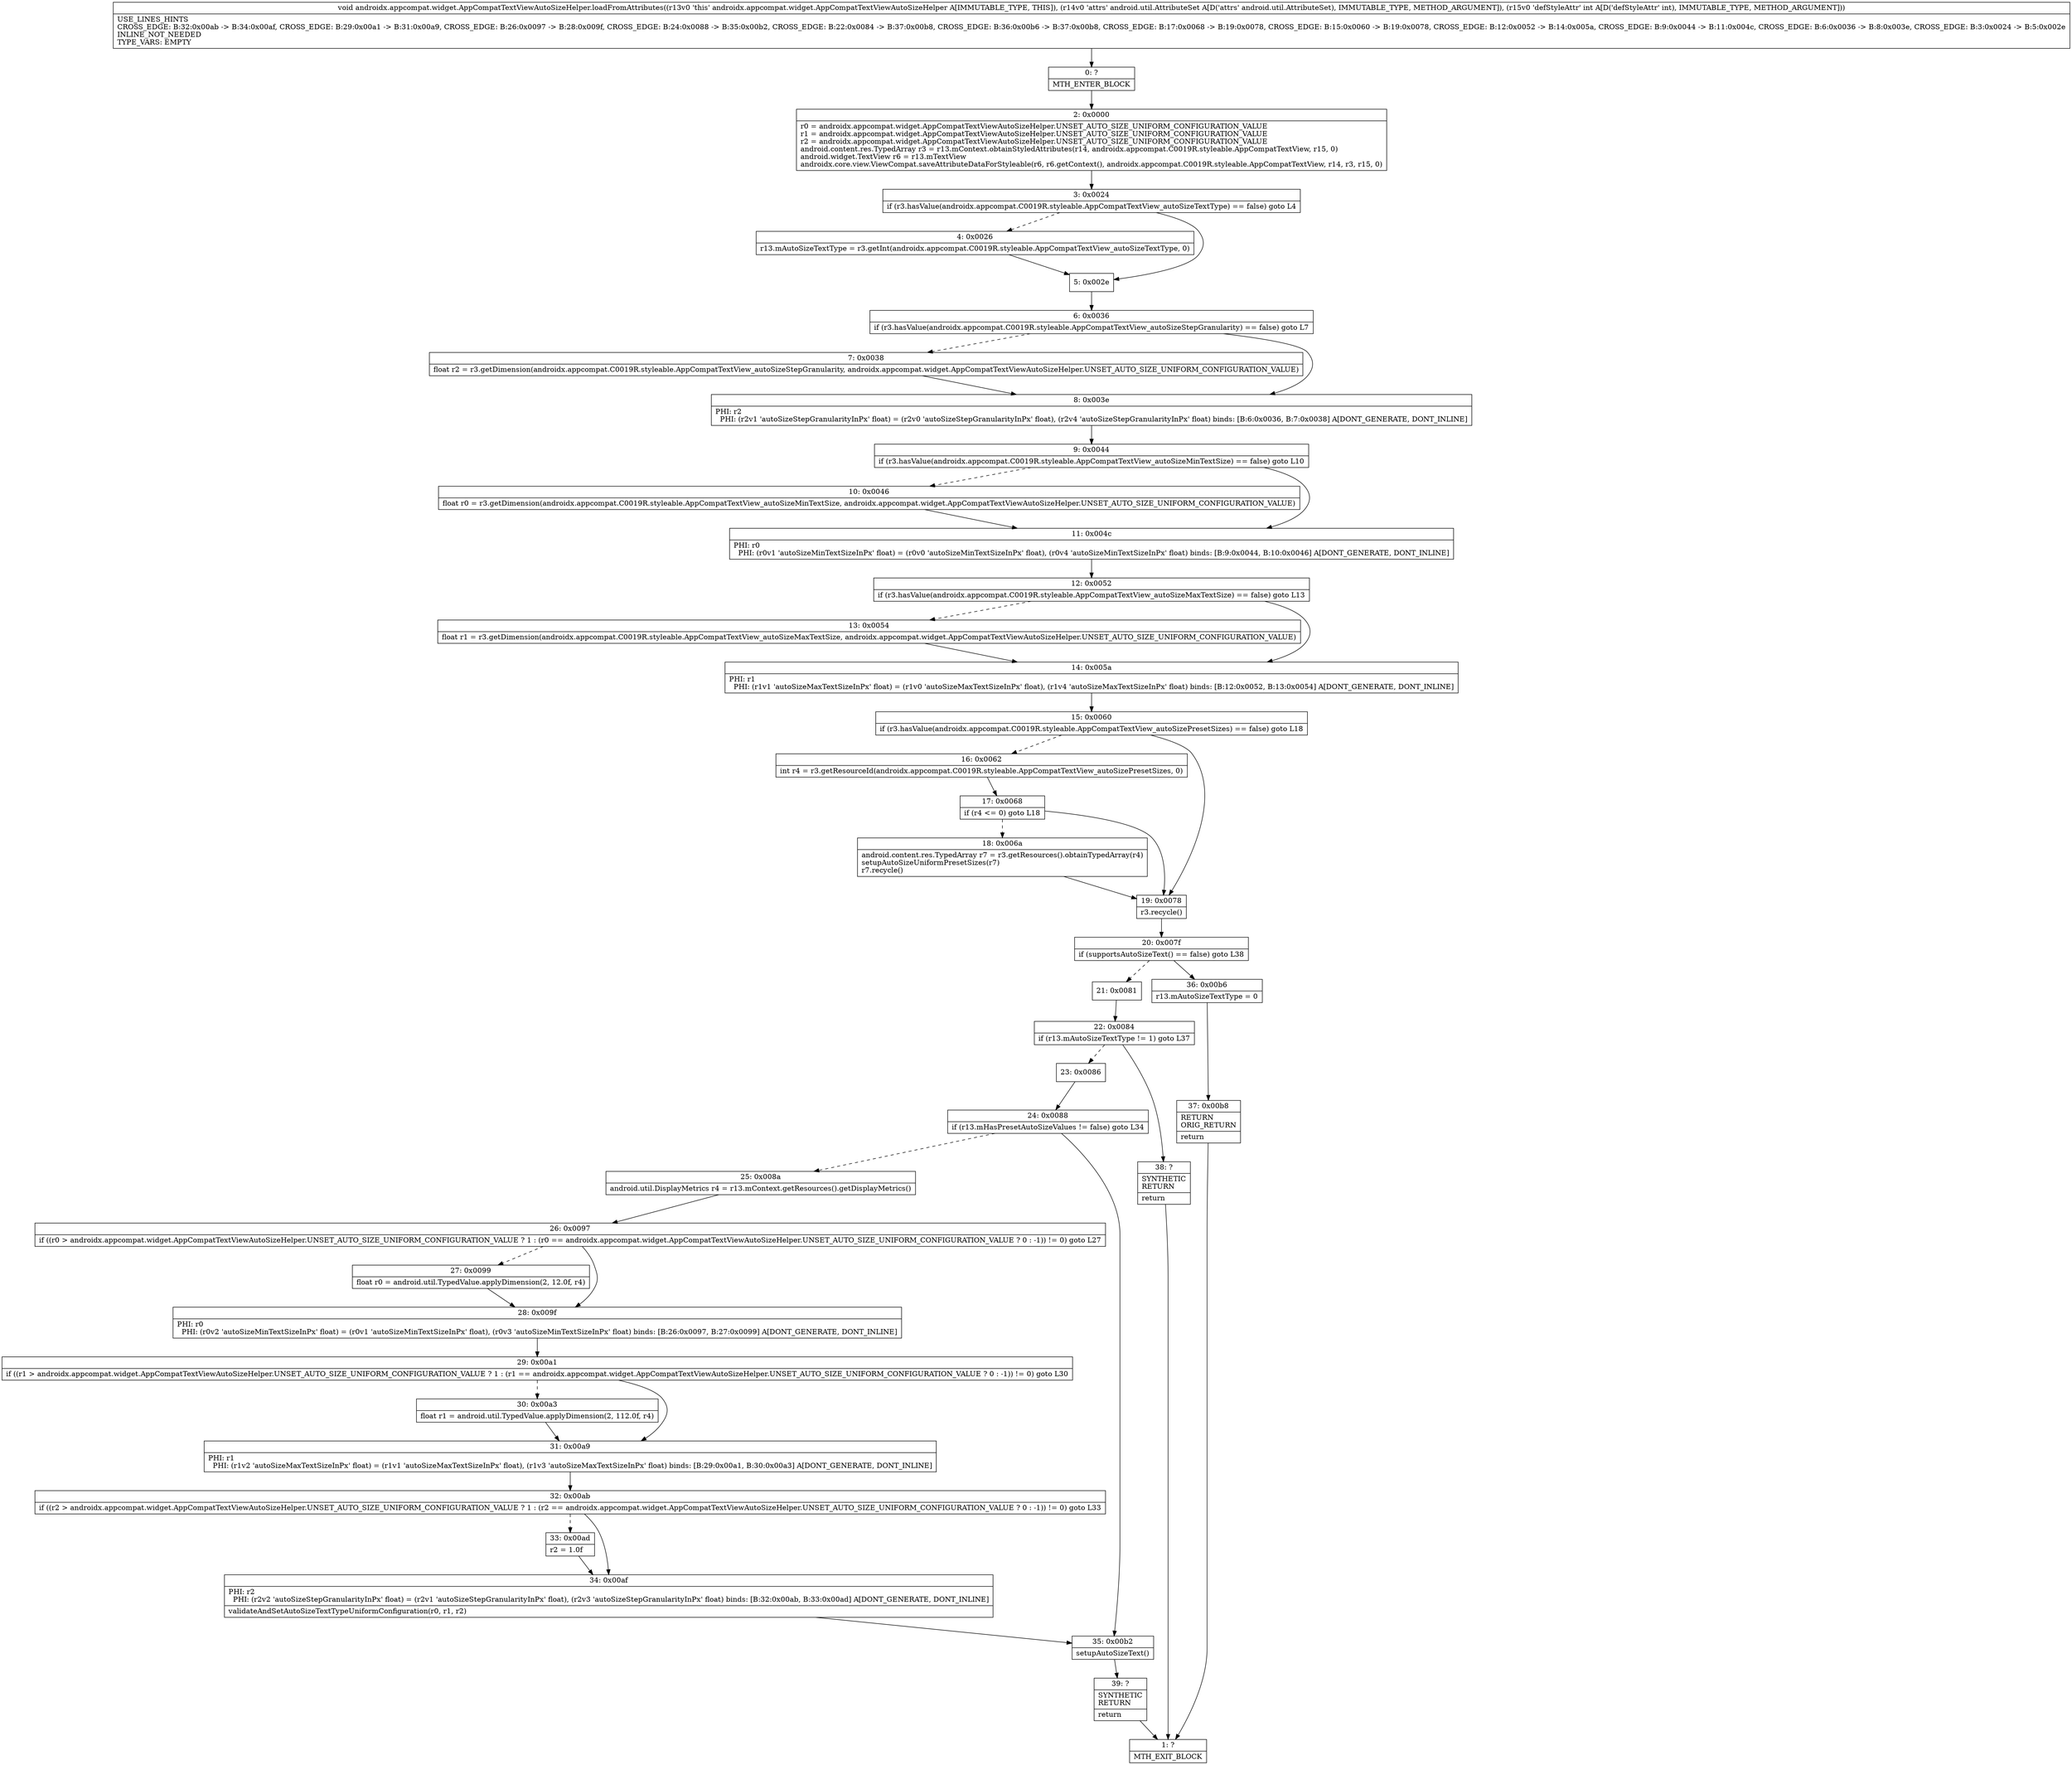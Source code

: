 digraph "CFG forandroidx.appcompat.widget.AppCompatTextViewAutoSizeHelper.loadFromAttributes(Landroid\/util\/AttributeSet;I)V" {
Node_0 [shape=record,label="{0\:\ ?|MTH_ENTER_BLOCK\l}"];
Node_2 [shape=record,label="{2\:\ 0x0000|r0 = androidx.appcompat.widget.AppCompatTextViewAutoSizeHelper.UNSET_AUTO_SIZE_UNIFORM_CONFIGURATION_VALUE\lr1 = androidx.appcompat.widget.AppCompatTextViewAutoSizeHelper.UNSET_AUTO_SIZE_UNIFORM_CONFIGURATION_VALUE\lr2 = androidx.appcompat.widget.AppCompatTextViewAutoSizeHelper.UNSET_AUTO_SIZE_UNIFORM_CONFIGURATION_VALUE\landroid.content.res.TypedArray r3 = r13.mContext.obtainStyledAttributes(r14, androidx.appcompat.C0019R.styleable.AppCompatTextView, r15, 0)\landroid.widget.TextView r6 = r13.mTextView\landroidx.core.view.ViewCompat.saveAttributeDataForStyleable(r6, r6.getContext(), androidx.appcompat.C0019R.styleable.AppCompatTextView, r14, r3, r15, 0)\l}"];
Node_3 [shape=record,label="{3\:\ 0x0024|if (r3.hasValue(androidx.appcompat.C0019R.styleable.AppCompatTextView_autoSizeTextType) == false) goto L4\l}"];
Node_4 [shape=record,label="{4\:\ 0x0026|r13.mAutoSizeTextType = r3.getInt(androidx.appcompat.C0019R.styleable.AppCompatTextView_autoSizeTextType, 0)\l}"];
Node_5 [shape=record,label="{5\:\ 0x002e}"];
Node_6 [shape=record,label="{6\:\ 0x0036|if (r3.hasValue(androidx.appcompat.C0019R.styleable.AppCompatTextView_autoSizeStepGranularity) == false) goto L7\l}"];
Node_7 [shape=record,label="{7\:\ 0x0038|float r2 = r3.getDimension(androidx.appcompat.C0019R.styleable.AppCompatTextView_autoSizeStepGranularity, androidx.appcompat.widget.AppCompatTextViewAutoSizeHelper.UNSET_AUTO_SIZE_UNIFORM_CONFIGURATION_VALUE)\l}"];
Node_8 [shape=record,label="{8\:\ 0x003e|PHI: r2 \l  PHI: (r2v1 'autoSizeStepGranularityInPx' float) = (r2v0 'autoSizeStepGranularityInPx' float), (r2v4 'autoSizeStepGranularityInPx' float) binds: [B:6:0x0036, B:7:0x0038] A[DONT_GENERATE, DONT_INLINE]\l}"];
Node_9 [shape=record,label="{9\:\ 0x0044|if (r3.hasValue(androidx.appcompat.C0019R.styleable.AppCompatTextView_autoSizeMinTextSize) == false) goto L10\l}"];
Node_10 [shape=record,label="{10\:\ 0x0046|float r0 = r3.getDimension(androidx.appcompat.C0019R.styleable.AppCompatTextView_autoSizeMinTextSize, androidx.appcompat.widget.AppCompatTextViewAutoSizeHelper.UNSET_AUTO_SIZE_UNIFORM_CONFIGURATION_VALUE)\l}"];
Node_11 [shape=record,label="{11\:\ 0x004c|PHI: r0 \l  PHI: (r0v1 'autoSizeMinTextSizeInPx' float) = (r0v0 'autoSizeMinTextSizeInPx' float), (r0v4 'autoSizeMinTextSizeInPx' float) binds: [B:9:0x0044, B:10:0x0046] A[DONT_GENERATE, DONT_INLINE]\l}"];
Node_12 [shape=record,label="{12\:\ 0x0052|if (r3.hasValue(androidx.appcompat.C0019R.styleable.AppCompatTextView_autoSizeMaxTextSize) == false) goto L13\l}"];
Node_13 [shape=record,label="{13\:\ 0x0054|float r1 = r3.getDimension(androidx.appcompat.C0019R.styleable.AppCompatTextView_autoSizeMaxTextSize, androidx.appcompat.widget.AppCompatTextViewAutoSizeHelper.UNSET_AUTO_SIZE_UNIFORM_CONFIGURATION_VALUE)\l}"];
Node_14 [shape=record,label="{14\:\ 0x005a|PHI: r1 \l  PHI: (r1v1 'autoSizeMaxTextSizeInPx' float) = (r1v0 'autoSizeMaxTextSizeInPx' float), (r1v4 'autoSizeMaxTextSizeInPx' float) binds: [B:12:0x0052, B:13:0x0054] A[DONT_GENERATE, DONT_INLINE]\l}"];
Node_15 [shape=record,label="{15\:\ 0x0060|if (r3.hasValue(androidx.appcompat.C0019R.styleable.AppCompatTextView_autoSizePresetSizes) == false) goto L18\l}"];
Node_16 [shape=record,label="{16\:\ 0x0062|int r4 = r3.getResourceId(androidx.appcompat.C0019R.styleable.AppCompatTextView_autoSizePresetSizes, 0)\l}"];
Node_17 [shape=record,label="{17\:\ 0x0068|if (r4 \<= 0) goto L18\l}"];
Node_18 [shape=record,label="{18\:\ 0x006a|android.content.res.TypedArray r7 = r3.getResources().obtainTypedArray(r4)\lsetupAutoSizeUniformPresetSizes(r7)\lr7.recycle()\l}"];
Node_19 [shape=record,label="{19\:\ 0x0078|r3.recycle()\l}"];
Node_20 [shape=record,label="{20\:\ 0x007f|if (supportsAutoSizeText() == false) goto L38\l}"];
Node_21 [shape=record,label="{21\:\ 0x0081}"];
Node_22 [shape=record,label="{22\:\ 0x0084|if (r13.mAutoSizeTextType != 1) goto L37\l}"];
Node_23 [shape=record,label="{23\:\ 0x0086}"];
Node_24 [shape=record,label="{24\:\ 0x0088|if (r13.mHasPresetAutoSizeValues != false) goto L34\l}"];
Node_25 [shape=record,label="{25\:\ 0x008a|android.util.DisplayMetrics r4 = r13.mContext.getResources().getDisplayMetrics()\l}"];
Node_26 [shape=record,label="{26\:\ 0x0097|if ((r0 \> androidx.appcompat.widget.AppCompatTextViewAutoSizeHelper.UNSET_AUTO_SIZE_UNIFORM_CONFIGURATION_VALUE ? 1 : (r0 == androidx.appcompat.widget.AppCompatTextViewAutoSizeHelper.UNSET_AUTO_SIZE_UNIFORM_CONFIGURATION_VALUE ? 0 : \-1)) != 0) goto L27\l}"];
Node_27 [shape=record,label="{27\:\ 0x0099|float r0 = android.util.TypedValue.applyDimension(2, 12.0f, r4)\l}"];
Node_28 [shape=record,label="{28\:\ 0x009f|PHI: r0 \l  PHI: (r0v2 'autoSizeMinTextSizeInPx' float) = (r0v1 'autoSizeMinTextSizeInPx' float), (r0v3 'autoSizeMinTextSizeInPx' float) binds: [B:26:0x0097, B:27:0x0099] A[DONT_GENERATE, DONT_INLINE]\l}"];
Node_29 [shape=record,label="{29\:\ 0x00a1|if ((r1 \> androidx.appcompat.widget.AppCompatTextViewAutoSizeHelper.UNSET_AUTO_SIZE_UNIFORM_CONFIGURATION_VALUE ? 1 : (r1 == androidx.appcompat.widget.AppCompatTextViewAutoSizeHelper.UNSET_AUTO_SIZE_UNIFORM_CONFIGURATION_VALUE ? 0 : \-1)) != 0) goto L30\l}"];
Node_30 [shape=record,label="{30\:\ 0x00a3|float r1 = android.util.TypedValue.applyDimension(2, 112.0f, r4)\l}"];
Node_31 [shape=record,label="{31\:\ 0x00a9|PHI: r1 \l  PHI: (r1v2 'autoSizeMaxTextSizeInPx' float) = (r1v1 'autoSizeMaxTextSizeInPx' float), (r1v3 'autoSizeMaxTextSizeInPx' float) binds: [B:29:0x00a1, B:30:0x00a3] A[DONT_GENERATE, DONT_INLINE]\l}"];
Node_32 [shape=record,label="{32\:\ 0x00ab|if ((r2 \> androidx.appcompat.widget.AppCompatTextViewAutoSizeHelper.UNSET_AUTO_SIZE_UNIFORM_CONFIGURATION_VALUE ? 1 : (r2 == androidx.appcompat.widget.AppCompatTextViewAutoSizeHelper.UNSET_AUTO_SIZE_UNIFORM_CONFIGURATION_VALUE ? 0 : \-1)) != 0) goto L33\l}"];
Node_33 [shape=record,label="{33\:\ 0x00ad|r2 = 1.0f\l}"];
Node_34 [shape=record,label="{34\:\ 0x00af|PHI: r2 \l  PHI: (r2v2 'autoSizeStepGranularityInPx' float) = (r2v1 'autoSizeStepGranularityInPx' float), (r2v3 'autoSizeStepGranularityInPx' float) binds: [B:32:0x00ab, B:33:0x00ad] A[DONT_GENERATE, DONT_INLINE]\l|validateAndSetAutoSizeTextTypeUniformConfiguration(r0, r1, r2)\l}"];
Node_35 [shape=record,label="{35\:\ 0x00b2|setupAutoSizeText()\l}"];
Node_39 [shape=record,label="{39\:\ ?|SYNTHETIC\lRETURN\l|return\l}"];
Node_1 [shape=record,label="{1\:\ ?|MTH_EXIT_BLOCK\l}"];
Node_38 [shape=record,label="{38\:\ ?|SYNTHETIC\lRETURN\l|return\l}"];
Node_36 [shape=record,label="{36\:\ 0x00b6|r13.mAutoSizeTextType = 0\l}"];
Node_37 [shape=record,label="{37\:\ 0x00b8|RETURN\lORIG_RETURN\l|return\l}"];
MethodNode[shape=record,label="{void androidx.appcompat.widget.AppCompatTextViewAutoSizeHelper.loadFromAttributes((r13v0 'this' androidx.appcompat.widget.AppCompatTextViewAutoSizeHelper A[IMMUTABLE_TYPE, THIS]), (r14v0 'attrs' android.util.AttributeSet A[D('attrs' android.util.AttributeSet), IMMUTABLE_TYPE, METHOD_ARGUMENT]), (r15v0 'defStyleAttr' int A[D('defStyleAttr' int), IMMUTABLE_TYPE, METHOD_ARGUMENT]))  | USE_LINES_HINTS\lCROSS_EDGE: B:32:0x00ab \-\> B:34:0x00af, CROSS_EDGE: B:29:0x00a1 \-\> B:31:0x00a9, CROSS_EDGE: B:26:0x0097 \-\> B:28:0x009f, CROSS_EDGE: B:24:0x0088 \-\> B:35:0x00b2, CROSS_EDGE: B:22:0x0084 \-\> B:37:0x00b8, CROSS_EDGE: B:36:0x00b6 \-\> B:37:0x00b8, CROSS_EDGE: B:17:0x0068 \-\> B:19:0x0078, CROSS_EDGE: B:15:0x0060 \-\> B:19:0x0078, CROSS_EDGE: B:12:0x0052 \-\> B:14:0x005a, CROSS_EDGE: B:9:0x0044 \-\> B:11:0x004c, CROSS_EDGE: B:6:0x0036 \-\> B:8:0x003e, CROSS_EDGE: B:3:0x0024 \-\> B:5:0x002e\lINLINE_NOT_NEEDED\lTYPE_VARS: EMPTY\l}"];
MethodNode -> Node_0;Node_0 -> Node_2;
Node_2 -> Node_3;
Node_3 -> Node_4[style=dashed];
Node_3 -> Node_5;
Node_4 -> Node_5;
Node_5 -> Node_6;
Node_6 -> Node_7[style=dashed];
Node_6 -> Node_8;
Node_7 -> Node_8;
Node_8 -> Node_9;
Node_9 -> Node_10[style=dashed];
Node_9 -> Node_11;
Node_10 -> Node_11;
Node_11 -> Node_12;
Node_12 -> Node_13[style=dashed];
Node_12 -> Node_14;
Node_13 -> Node_14;
Node_14 -> Node_15;
Node_15 -> Node_16[style=dashed];
Node_15 -> Node_19;
Node_16 -> Node_17;
Node_17 -> Node_18[style=dashed];
Node_17 -> Node_19;
Node_18 -> Node_19;
Node_19 -> Node_20;
Node_20 -> Node_21[style=dashed];
Node_20 -> Node_36;
Node_21 -> Node_22;
Node_22 -> Node_23[style=dashed];
Node_22 -> Node_38;
Node_23 -> Node_24;
Node_24 -> Node_25[style=dashed];
Node_24 -> Node_35;
Node_25 -> Node_26;
Node_26 -> Node_27[style=dashed];
Node_26 -> Node_28;
Node_27 -> Node_28;
Node_28 -> Node_29;
Node_29 -> Node_30[style=dashed];
Node_29 -> Node_31;
Node_30 -> Node_31;
Node_31 -> Node_32;
Node_32 -> Node_33[style=dashed];
Node_32 -> Node_34;
Node_33 -> Node_34;
Node_34 -> Node_35;
Node_35 -> Node_39;
Node_39 -> Node_1;
Node_38 -> Node_1;
Node_36 -> Node_37;
Node_37 -> Node_1;
}

